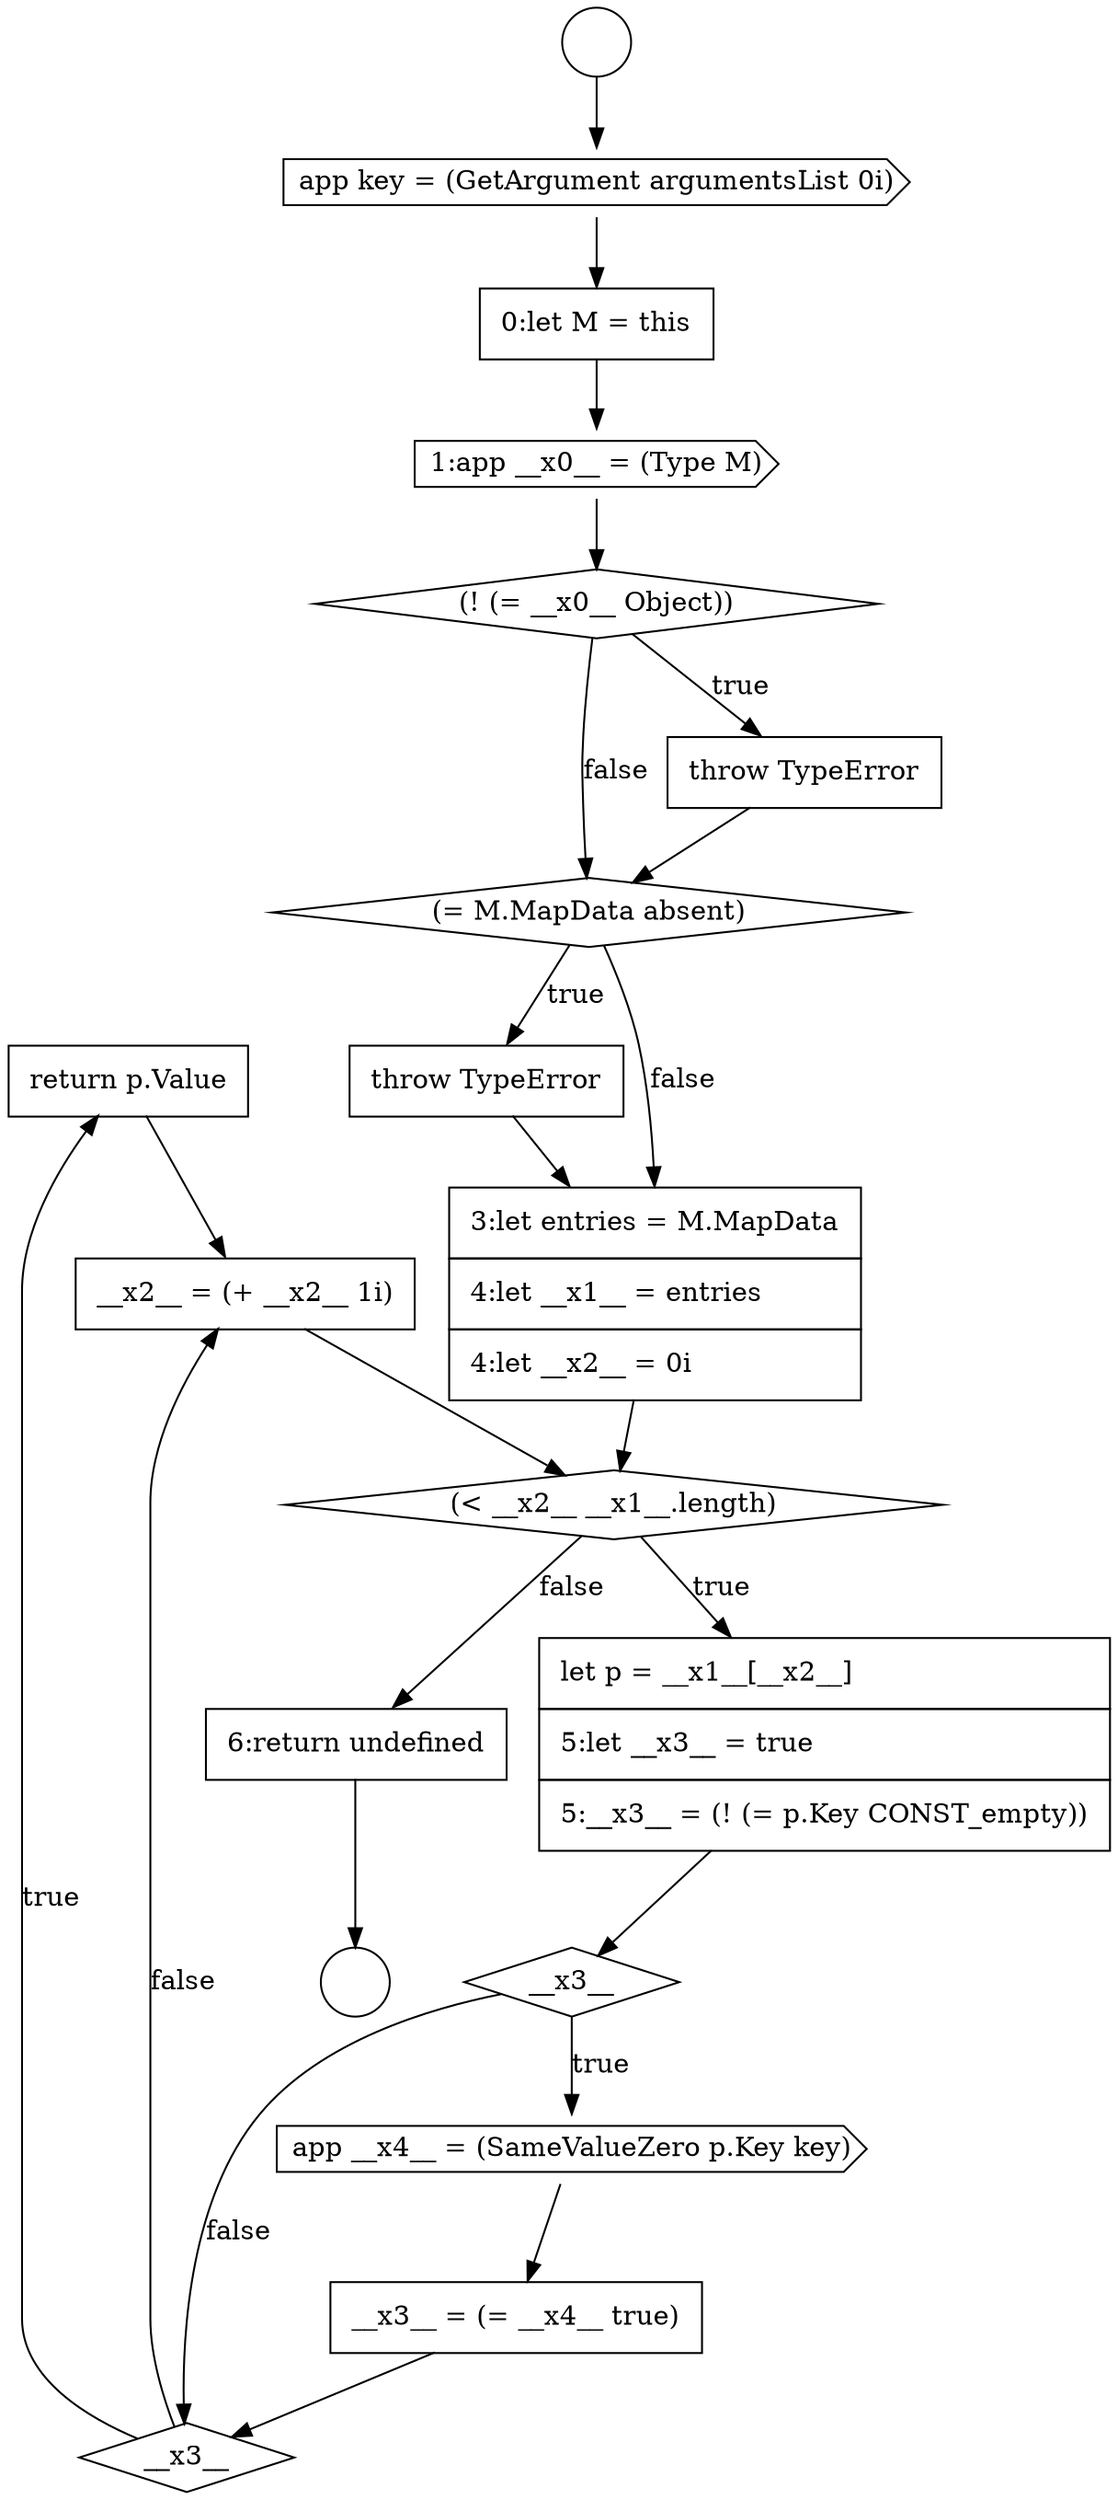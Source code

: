 digraph {
  node15874 [shape=none, margin=0, label=<<font color="black">
    <table border="0" cellborder="1" cellspacing="0" cellpadding="10">
      <tr><td align="left">return p.Value</td></tr>
    </table>
  </font>> color="black" fillcolor="white" style=filled]
  node15859 [shape=circle label=" " color="black" fillcolor="white" style=filled]
  node15866 [shape=none, margin=0, label=<<font color="black">
    <table border="0" cellborder="1" cellspacing="0" cellpadding="10">
      <tr><td align="left">throw TypeError</td></tr>
    </table>
  </font>> color="black" fillcolor="white" style=filled]
  node15873 [shape=diamond, label=<<font color="black">__x3__</font>> color="black" fillcolor="white" style=filled]
  node15858 [shape=circle label=" " color="black" fillcolor="white" style=filled]
  node15867 [shape=none, margin=0, label=<<font color="black">
    <table border="0" cellborder="1" cellspacing="0" cellpadding="10">
      <tr><td align="left">3:let entries = M.MapData</td></tr>
      <tr><td align="left">4:let __x1__ = entries</td></tr>
      <tr><td align="left">4:let __x2__ = 0i</td></tr>
    </table>
  </font>> color="black" fillcolor="white" style=filled]
  node15862 [shape=cds, label=<<font color="black">1:app __x0__ = (Type M)</font>> color="black" fillcolor="white" style=filled]
  node15876 [shape=none, margin=0, label=<<font color="black">
    <table border="0" cellborder="1" cellspacing="0" cellpadding="10">
      <tr><td align="left">6:return undefined</td></tr>
    </table>
  </font>> color="black" fillcolor="white" style=filled]
  node15868 [shape=diamond, label=<<font color="black">(&lt; __x2__ __x1__.length)</font>> color="black" fillcolor="white" style=filled]
  node15860 [shape=cds, label=<<font color="black">app key = (GetArgument argumentsList 0i)</font>> color="black" fillcolor="white" style=filled]
  node15875 [shape=none, margin=0, label=<<font color="black">
    <table border="0" cellborder="1" cellspacing="0" cellpadding="10">
      <tr><td align="left">__x2__ = (+ __x2__ 1i)</td></tr>
    </table>
  </font>> color="black" fillcolor="white" style=filled]
  node15865 [shape=diamond, label=<<font color="black">(= M.MapData absent)</font>> color="black" fillcolor="white" style=filled]
  node15872 [shape=none, margin=0, label=<<font color="black">
    <table border="0" cellborder="1" cellspacing="0" cellpadding="10">
      <tr><td align="left">__x3__ = (= __x4__ true)</td></tr>
    </table>
  </font>> color="black" fillcolor="white" style=filled]
  node15863 [shape=diamond, label=<<font color="black">(! (= __x0__ Object))</font>> color="black" fillcolor="white" style=filled]
  node15870 [shape=diamond, label=<<font color="black">__x3__</font>> color="black" fillcolor="white" style=filled]
  node15871 [shape=cds, label=<<font color="black">app __x4__ = (SameValueZero p.Key key)</font>> color="black" fillcolor="white" style=filled]
  node15861 [shape=none, margin=0, label=<<font color="black">
    <table border="0" cellborder="1" cellspacing="0" cellpadding="10">
      <tr><td align="left">0:let M = this</td></tr>
    </table>
  </font>> color="black" fillcolor="white" style=filled]
  node15869 [shape=none, margin=0, label=<<font color="black">
    <table border="0" cellborder="1" cellspacing="0" cellpadding="10">
      <tr><td align="left">let p = __x1__[__x2__]</td></tr>
      <tr><td align="left">5:let __x3__ = true</td></tr>
      <tr><td align="left">5:__x3__ = (! (= p.Key CONST_empty))</td></tr>
    </table>
  </font>> color="black" fillcolor="white" style=filled]
  node15864 [shape=none, margin=0, label=<<font color="black">
    <table border="0" cellborder="1" cellspacing="0" cellpadding="10">
      <tr><td align="left">throw TypeError</td></tr>
    </table>
  </font>> color="black" fillcolor="white" style=filled]
  node15862 -> node15863 [ color="black"]
  node15865 -> node15866 [label=<<font color="black">true</font>> color="black"]
  node15865 -> node15867 [label=<<font color="black">false</font>> color="black"]
  node15869 -> node15870 [ color="black"]
  node15858 -> node15860 [ color="black"]
  node15872 -> node15873 [ color="black"]
  node15871 -> node15872 [ color="black"]
  node15875 -> node15868 [ color="black"]
  node15874 -> node15875 [ color="black"]
  node15864 -> node15865 [ color="black"]
  node15873 -> node15874 [label=<<font color="black">true</font>> color="black"]
  node15873 -> node15875 [label=<<font color="black">false</font>> color="black"]
  node15867 -> node15868 [ color="black"]
  node15860 -> node15861 [ color="black"]
  node15866 -> node15867 [ color="black"]
  node15861 -> node15862 [ color="black"]
  node15876 -> node15859 [ color="black"]
  node15863 -> node15864 [label=<<font color="black">true</font>> color="black"]
  node15863 -> node15865 [label=<<font color="black">false</font>> color="black"]
  node15870 -> node15871 [label=<<font color="black">true</font>> color="black"]
  node15870 -> node15873 [label=<<font color="black">false</font>> color="black"]
  node15868 -> node15869 [label=<<font color="black">true</font>> color="black"]
  node15868 -> node15876 [label=<<font color="black">false</font>> color="black"]
}
